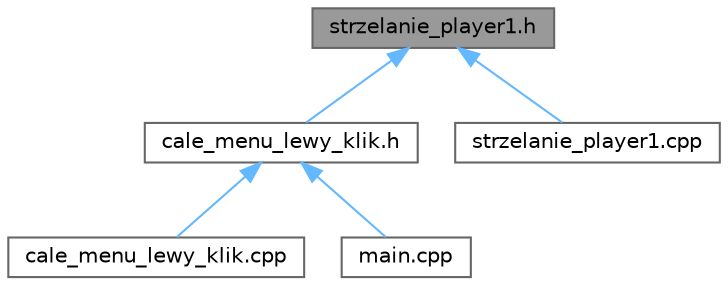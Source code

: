 digraph "strzelanie_player1.h"
{
 // LATEX_PDF_SIZE
  bgcolor="transparent";
  edge [fontname=Helvetica,fontsize=10,labelfontname=Helvetica,labelfontsize=10];
  node [fontname=Helvetica,fontsize=10,shape=box,height=0.2,width=0.4];
  Node1 [label="strzelanie_player1.h",height=0.2,width=0.4,color="gray40", fillcolor="grey60", style="filled", fontcolor="black",tooltip=" "];
  Node1 -> Node2 [dir="back",color="steelblue1",style="solid"];
  Node2 [label="cale_menu_lewy_klik.h",height=0.2,width=0.4,color="grey40", fillcolor="white", style="filled",URL="$cale__menu__lewy__klik_8h.html",tooltip=" "];
  Node2 -> Node3 [dir="back",color="steelblue1",style="solid"];
  Node3 [label="cale_menu_lewy_klik.cpp",height=0.2,width=0.4,color="grey40", fillcolor="white", style="filled",URL="$cale__menu__lewy__klik_8cpp.html",tooltip=" "];
  Node2 -> Node4 [dir="back",color="steelblue1",style="solid"];
  Node4 [label="main.cpp",height=0.2,width=0.4,color="grey40", fillcolor="white", style="filled",URL="$main_8cpp.html",tooltip=" "];
  Node1 -> Node5 [dir="back",color="steelblue1",style="solid"];
  Node5 [label="strzelanie_player1.cpp",height=0.2,width=0.4,color="grey40", fillcolor="white", style="filled",URL="$strzelanie__player1_8cpp.html",tooltip=" "];
}
